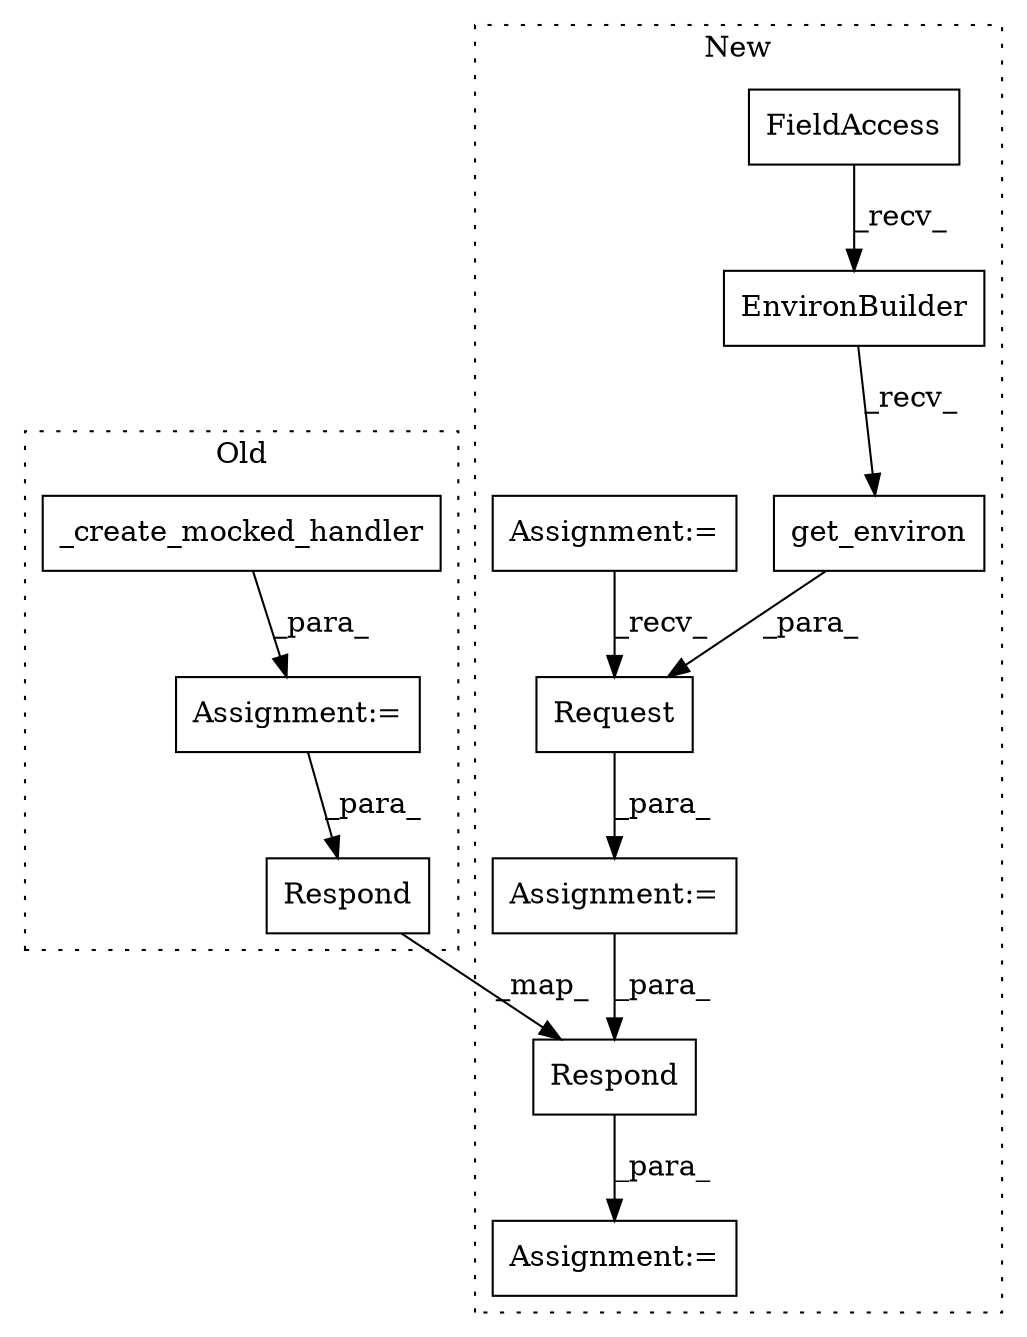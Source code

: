 digraph G {
subgraph cluster0 {
1 [label="_create_mocked_handler" a="32" s="1069" l="24" shape="box"];
7 [label="Respond" a="32" s="1104,1137" l="8,1" shape="box"];
11 [label="Assignment:=" a="7" s="1068" l="1" shape="box"];
label = "Old";
style="dotted";
}
subgraph cluster1 {
2 [label="get_environ" a="32" s="1410" l="13" shape="box"];
3 [label="EnvironBuilder" a="32" s="1393" l="16" shape="box"];
4 [label="FieldAccess" a="22" s="1379" l="8" shape="box"];
5 [label="Request" a="32" s="1371,1423" l="8,1" shape="box"];
6 [label="Respond" a="32" s="1437,1467" l="8,1" shape="box"];
8 [label="Assignment:=" a="7" s="1431" l="1" shape="box"];
9 [label="Assignment:=" a="7" s="1321" l="8" shape="box"];
10 [label="Assignment:=" a="7" s="1361" l="1" shape="box"];
label = "New";
style="dotted";
}
1 -> 11 [label="_para_"];
2 -> 5 [label="_para_"];
3 -> 2 [label="_recv_"];
4 -> 3 [label="_recv_"];
5 -> 10 [label="_para_"];
6 -> 8 [label="_para_"];
7 -> 6 [label="_map_"];
9 -> 5 [label="_recv_"];
10 -> 6 [label="_para_"];
11 -> 7 [label="_para_"];
}